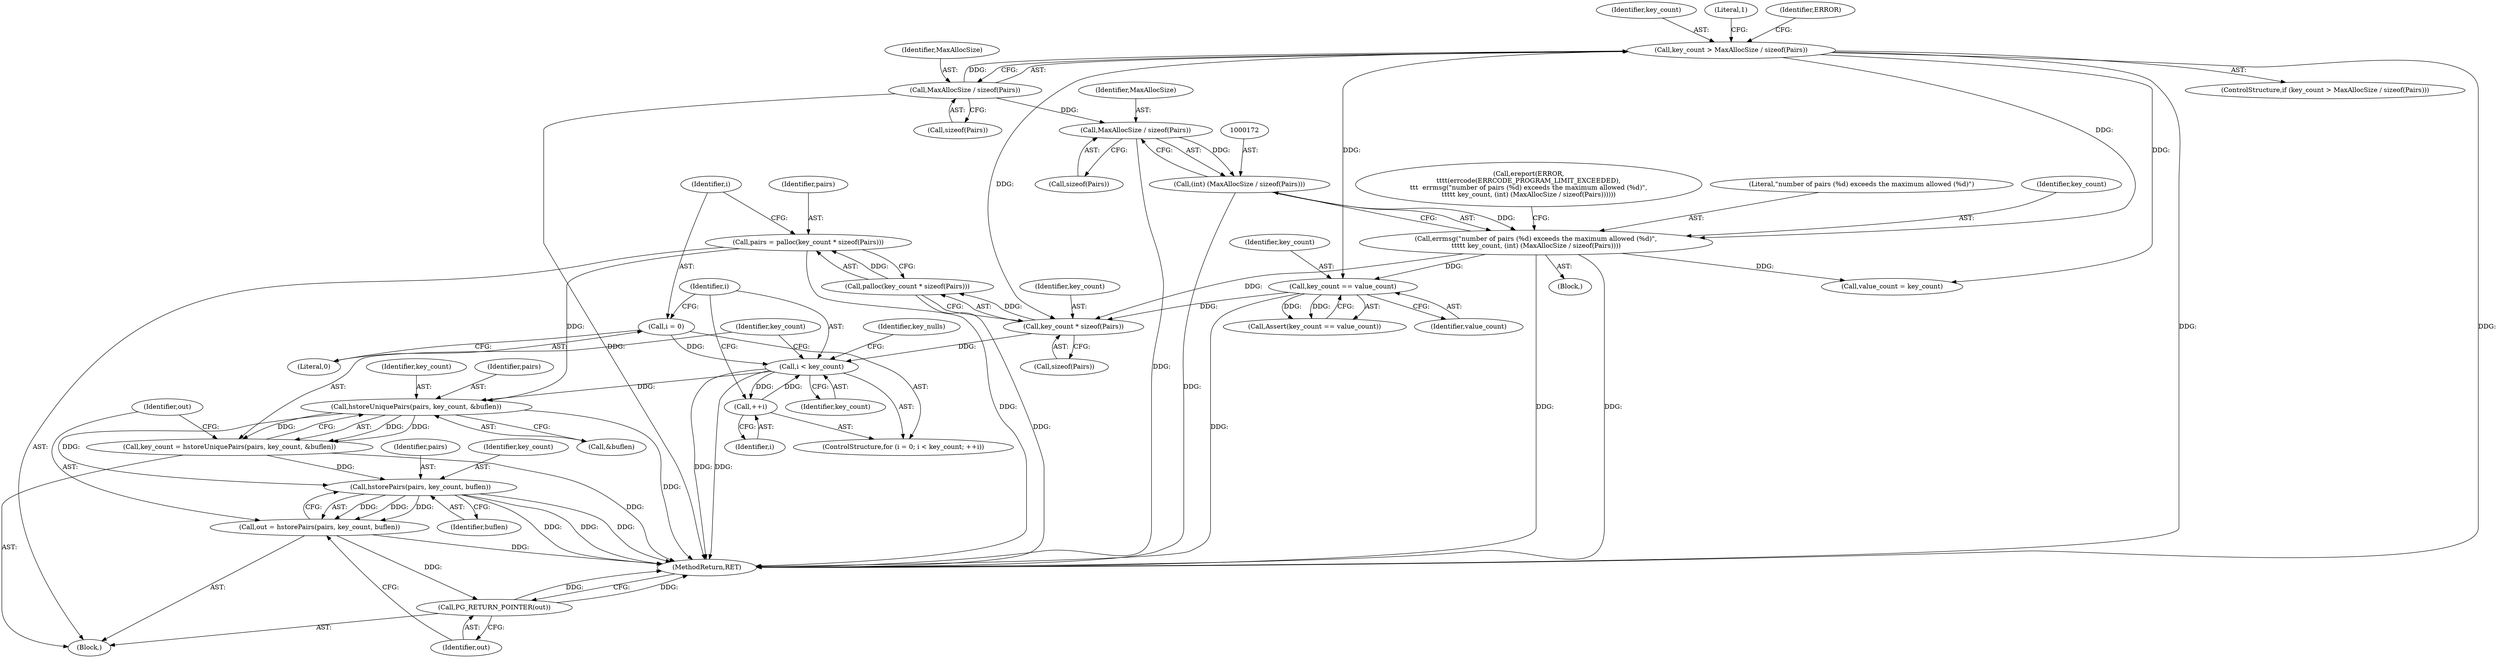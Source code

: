 digraph "0_postgres_31400a673325147e1205326008e32135a78b4d8a_0@pointer" {
"1000428" [label="(Call,hstorePairs(pairs, key_count, buflen))"];
"1000421" [label="(Call,hstoreUniquePairs(pairs, key_count, &buflen))"];
"1000276" [label="(Call,pairs = palloc(key_count * sizeof(Pairs)))"];
"1000278" [label="(Call,palloc(key_count * sizeof(Pairs)))"];
"1000279" [label="(Call,key_count * sizeof(Pairs))"];
"1000273" [label="(Call,key_count == value_count)"];
"1000157" [label="(Call,key_count > MaxAllocSize / sizeof(Pairs))"];
"1000159" [label="(Call,MaxAllocSize / sizeof(Pairs))"];
"1000168" [label="(Call,errmsg(\"number of pairs (%d) exceeds the maximum allowed (%d)\",\n\t\t\t\t\t key_count, (int) (MaxAllocSize / sizeof(Pairs))))"];
"1000171" [label="(Call,(int) (MaxAllocSize / sizeof(Pairs)))"];
"1000173" [label="(Call,MaxAllocSize / sizeof(Pairs))"];
"1000287" [label="(Call,i < key_count)"];
"1000290" [label="(Call,++i)"];
"1000284" [label="(Call,i = 0)"];
"1000419" [label="(Call,key_count = hstoreUniquePairs(pairs, key_count, &buflen))"];
"1000426" [label="(Call,out = hstorePairs(pairs, key_count, buflen))"];
"1000432" [label="(Call,PG_RETURN_POINTER(out))"];
"1000423" [label="(Identifier,key_count)"];
"1000160" [label="(Identifier,MaxAllocSize)"];
"1000157" [label="(Call,key_count > MaxAllocSize / sizeof(Pairs))"];
"1000430" [label="(Identifier,key_count)"];
"1000274" [label="(Identifier,key_count)"];
"1000288" [label="(Identifier,i)"];
"1000273" [label="(Call,key_count == value_count)"];
"1000295" [label="(Identifier,key_nulls)"];
"1000272" [label="(Call,Assert(key_count == value_count))"];
"1000422" [label="(Identifier,pairs)"];
"1000156" [label="(ControlStructure,if (key_count > MaxAllocSize / sizeof(Pairs)))"];
"1000158" [label="(Identifier,key_count)"];
"1000163" [label="(Call,ereport(ERROR,\n\t\t\t\t(errcode(ERRCODE_PROGRAM_LIMIT_EXCEEDED),\n\t\t\t  errmsg(\"number of pairs (%d) exceeds the maximum allowed (%d)\",\n\t\t\t\t\t key_count, (int) (MaxAllocSize / sizeof(Pairs))))))"];
"1000161" [label="(Call,sizeof(Pairs))"];
"1000433" [label="(Identifier,out)"];
"1000424" [label="(Call,&buflen)"];
"1000175" [label="(Call,sizeof(Pairs))"];
"1000279" [label="(Call,key_count * sizeof(Pairs))"];
"1000280" [label="(Identifier,key_count)"];
"1000277" [label="(Identifier,pairs)"];
"1000169" [label="(Literal,\"number of pairs (%d) exceeds the maximum allowed (%d)\")"];
"1000179" [label="(Literal,1)"];
"1000286" [label="(Literal,0)"];
"1000170" [label="(Identifier,key_count)"];
"1000291" [label="(Identifier,i)"];
"1000165" [label="(Block,)"];
"1000168" [label="(Call,errmsg(\"number of pairs (%d) exceeds the maximum allowed (%d)\",\n\t\t\t\t\t key_count, (int) (MaxAllocSize / sizeof(Pairs))))"];
"1000275" [label="(Identifier,value_count)"];
"1000281" [label="(Call,sizeof(Pairs))"];
"1000283" [label="(ControlStructure,for (i = 0; i < key_count; ++i))"];
"1000290" [label="(Call,++i)"];
"1000159" [label="(Call,MaxAllocSize / sizeof(Pairs))"];
"1000174" [label="(Identifier,MaxAllocSize)"];
"1000419" [label="(Call,key_count = hstoreUniquePairs(pairs, key_count, &buflen))"];
"1000426" [label="(Call,out = hstorePairs(pairs, key_count, buflen))"];
"1000427" [label="(Identifier,out)"];
"1000278" [label="(Call,palloc(key_count * sizeof(Pairs)))"];
"1000164" [label="(Identifier,ERROR)"];
"1000429" [label="(Identifier,pairs)"];
"1000184" [label="(Call,value_count = key_count)"];
"1000289" [label="(Identifier,key_count)"];
"1000432" [label="(Call,PG_RETURN_POINTER(out))"];
"1000173" [label="(Call,MaxAllocSize / sizeof(Pairs))"];
"1000428" [label="(Call,hstorePairs(pairs, key_count, buflen))"];
"1000284" [label="(Call,i = 0)"];
"1000287" [label="(Call,i < key_count)"];
"1000431" [label="(Identifier,buflen)"];
"1000105" [label="(Block,)"];
"1000285" [label="(Identifier,i)"];
"1000276" [label="(Call,pairs = palloc(key_count * sizeof(Pairs)))"];
"1000434" [label="(MethodReturn,RET)"];
"1000421" [label="(Call,hstoreUniquePairs(pairs, key_count, &buflen))"];
"1000171" [label="(Call,(int) (MaxAllocSize / sizeof(Pairs)))"];
"1000420" [label="(Identifier,key_count)"];
"1000428" -> "1000426"  [label="AST: "];
"1000428" -> "1000431"  [label="CFG: "];
"1000429" -> "1000428"  [label="AST: "];
"1000430" -> "1000428"  [label="AST: "];
"1000431" -> "1000428"  [label="AST: "];
"1000426" -> "1000428"  [label="CFG: "];
"1000428" -> "1000434"  [label="DDG: "];
"1000428" -> "1000434"  [label="DDG: "];
"1000428" -> "1000434"  [label="DDG: "];
"1000428" -> "1000426"  [label="DDG: "];
"1000428" -> "1000426"  [label="DDG: "];
"1000428" -> "1000426"  [label="DDG: "];
"1000421" -> "1000428"  [label="DDG: "];
"1000419" -> "1000428"  [label="DDG: "];
"1000421" -> "1000419"  [label="AST: "];
"1000421" -> "1000424"  [label="CFG: "];
"1000422" -> "1000421"  [label="AST: "];
"1000423" -> "1000421"  [label="AST: "];
"1000424" -> "1000421"  [label="AST: "];
"1000419" -> "1000421"  [label="CFG: "];
"1000421" -> "1000434"  [label="DDG: "];
"1000421" -> "1000419"  [label="DDG: "];
"1000421" -> "1000419"  [label="DDG: "];
"1000421" -> "1000419"  [label="DDG: "];
"1000276" -> "1000421"  [label="DDG: "];
"1000287" -> "1000421"  [label="DDG: "];
"1000276" -> "1000105"  [label="AST: "];
"1000276" -> "1000278"  [label="CFG: "];
"1000277" -> "1000276"  [label="AST: "];
"1000278" -> "1000276"  [label="AST: "];
"1000285" -> "1000276"  [label="CFG: "];
"1000276" -> "1000434"  [label="DDG: "];
"1000278" -> "1000276"  [label="DDG: "];
"1000278" -> "1000279"  [label="CFG: "];
"1000279" -> "1000278"  [label="AST: "];
"1000278" -> "1000434"  [label="DDG: "];
"1000279" -> "1000278"  [label="DDG: "];
"1000279" -> "1000281"  [label="CFG: "];
"1000280" -> "1000279"  [label="AST: "];
"1000281" -> "1000279"  [label="AST: "];
"1000273" -> "1000279"  [label="DDG: "];
"1000157" -> "1000279"  [label="DDG: "];
"1000168" -> "1000279"  [label="DDG: "];
"1000279" -> "1000287"  [label="DDG: "];
"1000273" -> "1000272"  [label="AST: "];
"1000273" -> "1000275"  [label="CFG: "];
"1000274" -> "1000273"  [label="AST: "];
"1000275" -> "1000273"  [label="AST: "];
"1000272" -> "1000273"  [label="CFG: "];
"1000273" -> "1000434"  [label="DDG: "];
"1000273" -> "1000272"  [label="DDG: "];
"1000273" -> "1000272"  [label="DDG: "];
"1000157" -> "1000273"  [label="DDG: "];
"1000168" -> "1000273"  [label="DDG: "];
"1000157" -> "1000156"  [label="AST: "];
"1000157" -> "1000159"  [label="CFG: "];
"1000158" -> "1000157"  [label="AST: "];
"1000159" -> "1000157"  [label="AST: "];
"1000164" -> "1000157"  [label="CFG: "];
"1000179" -> "1000157"  [label="CFG: "];
"1000157" -> "1000434"  [label="DDG: "];
"1000157" -> "1000434"  [label="DDG: "];
"1000159" -> "1000157"  [label="DDG: "];
"1000157" -> "1000168"  [label="DDG: "];
"1000157" -> "1000184"  [label="DDG: "];
"1000159" -> "1000161"  [label="CFG: "];
"1000160" -> "1000159"  [label="AST: "];
"1000161" -> "1000159"  [label="AST: "];
"1000159" -> "1000434"  [label="DDG: "];
"1000159" -> "1000173"  [label="DDG: "];
"1000168" -> "1000165"  [label="AST: "];
"1000168" -> "1000171"  [label="CFG: "];
"1000169" -> "1000168"  [label="AST: "];
"1000170" -> "1000168"  [label="AST: "];
"1000171" -> "1000168"  [label="AST: "];
"1000163" -> "1000168"  [label="CFG: "];
"1000168" -> "1000434"  [label="DDG: "];
"1000168" -> "1000434"  [label="DDG: "];
"1000171" -> "1000168"  [label="DDG: "];
"1000168" -> "1000184"  [label="DDG: "];
"1000171" -> "1000173"  [label="CFG: "];
"1000172" -> "1000171"  [label="AST: "];
"1000173" -> "1000171"  [label="AST: "];
"1000171" -> "1000434"  [label="DDG: "];
"1000173" -> "1000171"  [label="DDG: "];
"1000173" -> "1000175"  [label="CFG: "];
"1000174" -> "1000173"  [label="AST: "];
"1000175" -> "1000173"  [label="AST: "];
"1000173" -> "1000434"  [label="DDG: "];
"1000287" -> "1000283"  [label="AST: "];
"1000287" -> "1000289"  [label="CFG: "];
"1000288" -> "1000287"  [label="AST: "];
"1000289" -> "1000287"  [label="AST: "];
"1000295" -> "1000287"  [label="CFG: "];
"1000420" -> "1000287"  [label="CFG: "];
"1000287" -> "1000434"  [label="DDG: "];
"1000287" -> "1000434"  [label="DDG: "];
"1000290" -> "1000287"  [label="DDG: "];
"1000284" -> "1000287"  [label="DDG: "];
"1000287" -> "1000290"  [label="DDG: "];
"1000290" -> "1000283"  [label="AST: "];
"1000290" -> "1000291"  [label="CFG: "];
"1000291" -> "1000290"  [label="AST: "];
"1000288" -> "1000290"  [label="CFG: "];
"1000284" -> "1000283"  [label="AST: "];
"1000284" -> "1000286"  [label="CFG: "];
"1000285" -> "1000284"  [label="AST: "];
"1000286" -> "1000284"  [label="AST: "];
"1000288" -> "1000284"  [label="CFG: "];
"1000419" -> "1000105"  [label="AST: "];
"1000420" -> "1000419"  [label="AST: "];
"1000427" -> "1000419"  [label="CFG: "];
"1000419" -> "1000434"  [label="DDG: "];
"1000426" -> "1000105"  [label="AST: "];
"1000427" -> "1000426"  [label="AST: "];
"1000433" -> "1000426"  [label="CFG: "];
"1000426" -> "1000434"  [label="DDG: "];
"1000426" -> "1000432"  [label="DDG: "];
"1000432" -> "1000105"  [label="AST: "];
"1000432" -> "1000433"  [label="CFG: "];
"1000433" -> "1000432"  [label="AST: "];
"1000434" -> "1000432"  [label="CFG: "];
"1000432" -> "1000434"  [label="DDG: "];
"1000432" -> "1000434"  [label="DDG: "];
}
